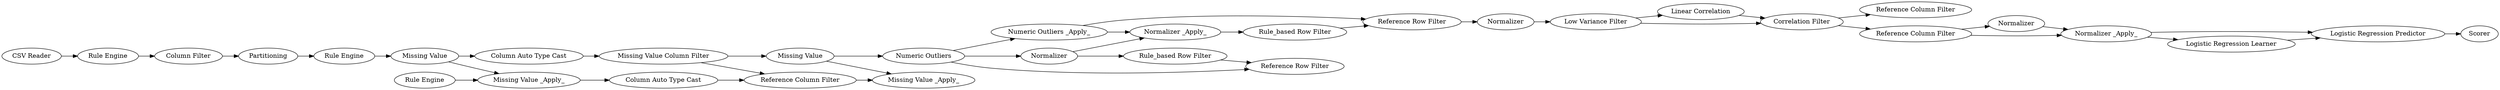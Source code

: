 digraph {
	"2099901775338556633_76" [label="Linear Correlation"]
	"-3535604375412152687_83" [label="Column Auto Type Cast"]
	"5627266843480055436_56" [label="Normalizer _Apply_"]
	"4055409274354448979_784" [label="Rule_based Row Filter"]
	"-3535604375412152687_78" [label="Missing Value"]
	"4055409274354448979_778" [label="Normalizer _Apply_"]
	"-3535604375412152687_63" [label="Rule Engine"]
	"5627266843480055436_24" [label=Partitioning]
	"5627266843480055436_55" [label=Normalizer]
	"4055409274354448979_785" [label="Reference Row Filter"]
	"2099901775338556633_74" [label="Reference Column Filter"]
	"2099901775338556633_53" [label="Low Variance Filter"]
	"-3535604375412152687_64" [label="Missing Value _Apply_"]
	"4055409274354448979_786" [label="Reference Row Filter"]
	"2099901775338556633_84" [label=Normalizer]
	"-3535604375412152687_80" [label="Column Auto Type Cast"]
	"-3535604375412152687_72" [label="Reference Column Filter"]
	"-3535604375412152687_82" [label="Missing Value"]
	"4055409274354448979_780" [label="Numeric Outliers _Apply_"]
	"4055409274354448979_774" [label=Normalizer]
	"-5584995845331411773_79" [label=Scorer]
	"-5584995845331411773_77" [label="Logistic Regression Learner"]
	"5627266843480055436_26" [label="Column Filter"]
	"-3535604375412152687_81" [label="Missing Value Column Filter"]
	"4055409274354448979_66" [label="Numeric Outliers"]
	"-3535604375412152687_73" [label="Missing Value _Apply_"]
	"2099901775338556633_66" [label="Correlation Filter"]
	"-3535604375412152687_77" [label="Rule Engine"]
	"5627266843480055436_23" [label="Rule Engine"]
	"4055409274354448979_775" [label="Rule_based Row Filter"]
	"-5584995845331411773_59" [label="CSV Reader"]
	"2099901775338556633_85" [label="Reference Column Filter"]
	"-5584995845331411773_78" [label="Logistic Regression Predictor"]
	"4055409274354448979_786" -> "2099901775338556633_84"
	"-3535604375412152687_63" -> "-3535604375412152687_64"
	"4055409274354448979_784" -> "4055409274354448979_786"
	"-5584995845331411773_59" -> "5627266843480055436_23"
	"4055409274354448979_780" -> "4055409274354448979_778"
	"-3535604375412152687_77" -> "-3535604375412152687_78"
	"-3535604375412152687_72" -> "-3535604375412152687_73"
	"-3535604375412152687_82" -> "4055409274354448979_66"
	"2099901775338556633_66" -> "2099901775338556633_85"
	"-3535604375412152687_81" -> "-3535604375412152687_72"
	"4055409274354448979_66" -> "4055409274354448979_774"
	"2099901775338556633_85" -> "5627266843480055436_56"
	"4055409274354448979_774" -> "4055409274354448979_778"
	"2099901775338556633_53" -> "2099901775338556633_66"
	"5627266843480055436_56" -> "-5584995845331411773_77"
	"2099901775338556633_76" -> "2099901775338556633_66"
	"-3535604375412152687_64" -> "-3535604375412152687_83"
	"2099901775338556633_66" -> "2099901775338556633_74"
	"4055409274354448979_778" -> "4055409274354448979_784"
	"4055409274354448979_66" -> "4055409274354448979_780"
	"5627266843480055436_23" -> "5627266843480055436_26"
	"-3535604375412152687_82" -> "-3535604375412152687_73"
	"-3535604375412152687_78" -> "-3535604375412152687_80"
	"5627266843480055436_26" -> "5627266843480055436_24"
	"2099901775338556633_84" -> "2099901775338556633_53"
	"4055409274354448979_780" -> "4055409274354448979_786"
	"5627266843480055436_55" -> "5627266843480055436_56"
	"-5584995845331411773_77" -> "-5584995845331411773_78"
	"4055409274354448979_774" -> "4055409274354448979_775"
	"-3535604375412152687_81" -> "-3535604375412152687_82"
	"4055409274354448979_775" -> "4055409274354448979_785"
	"-3535604375412152687_80" -> "-3535604375412152687_81"
	"-5584995845331411773_78" -> "-5584995845331411773_79"
	"5627266843480055436_56" -> "-5584995845331411773_78"
	"-3535604375412152687_78" -> "-3535604375412152687_64"
	"-3535604375412152687_83" -> "-3535604375412152687_72"
	"4055409274354448979_66" -> "4055409274354448979_785"
	"2099901775338556633_53" -> "2099901775338556633_76"
	"2099901775338556633_85" -> "5627266843480055436_55"
	"5627266843480055436_24" -> "-3535604375412152687_77"
	rankdir=LR
}
